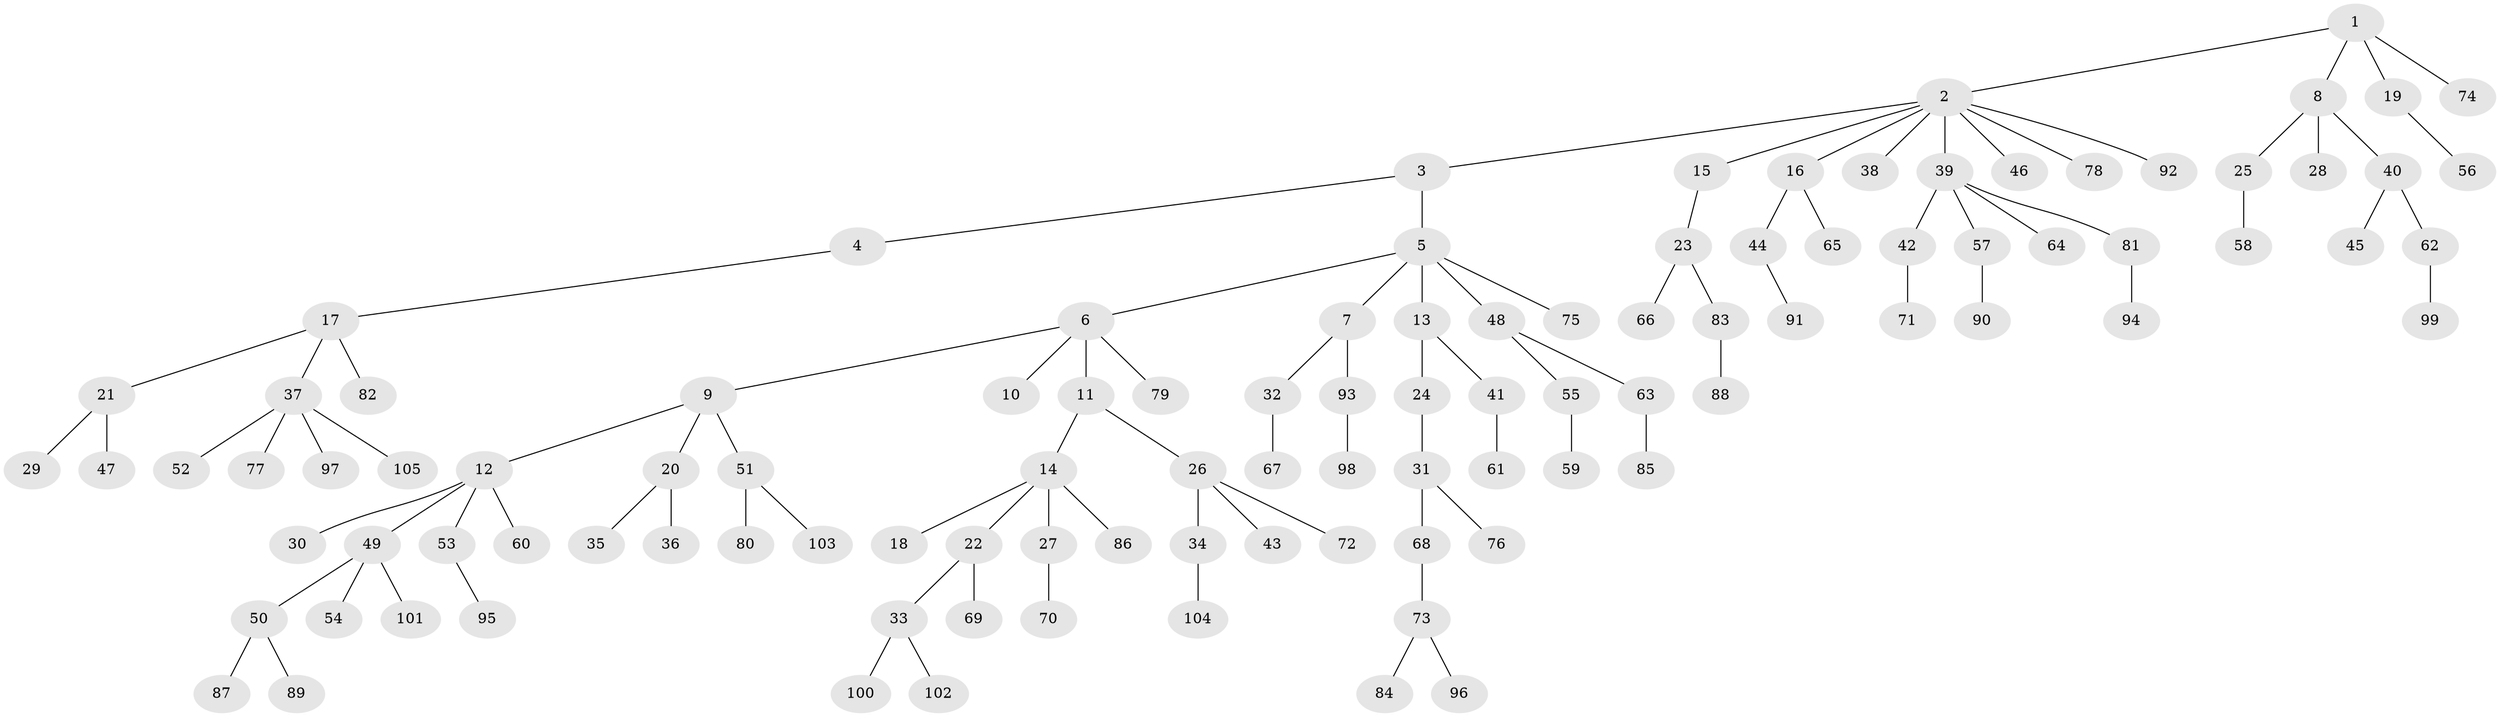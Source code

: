 // coarse degree distribution, {11: 0.013333333333333334, 3: 0.09333333333333334, 7: 0.02666666666666667, 6: 0.02666666666666667, 5: 0.013333333333333334, 1: 0.6266666666666667, 2: 0.14666666666666667, 4: 0.05333333333333334}
// Generated by graph-tools (version 1.1) at 2025/52/02/27/25 19:52:13]
// undirected, 105 vertices, 104 edges
graph export_dot {
graph [start="1"]
  node [color=gray90,style=filled];
  1;
  2;
  3;
  4;
  5;
  6;
  7;
  8;
  9;
  10;
  11;
  12;
  13;
  14;
  15;
  16;
  17;
  18;
  19;
  20;
  21;
  22;
  23;
  24;
  25;
  26;
  27;
  28;
  29;
  30;
  31;
  32;
  33;
  34;
  35;
  36;
  37;
  38;
  39;
  40;
  41;
  42;
  43;
  44;
  45;
  46;
  47;
  48;
  49;
  50;
  51;
  52;
  53;
  54;
  55;
  56;
  57;
  58;
  59;
  60;
  61;
  62;
  63;
  64;
  65;
  66;
  67;
  68;
  69;
  70;
  71;
  72;
  73;
  74;
  75;
  76;
  77;
  78;
  79;
  80;
  81;
  82;
  83;
  84;
  85;
  86;
  87;
  88;
  89;
  90;
  91;
  92;
  93;
  94;
  95;
  96;
  97;
  98;
  99;
  100;
  101;
  102;
  103;
  104;
  105;
  1 -- 2;
  1 -- 8;
  1 -- 19;
  1 -- 74;
  2 -- 3;
  2 -- 15;
  2 -- 16;
  2 -- 38;
  2 -- 39;
  2 -- 46;
  2 -- 78;
  2 -- 92;
  3 -- 4;
  3 -- 5;
  4 -- 17;
  5 -- 6;
  5 -- 7;
  5 -- 13;
  5 -- 48;
  5 -- 75;
  6 -- 9;
  6 -- 10;
  6 -- 11;
  6 -- 79;
  7 -- 32;
  7 -- 93;
  8 -- 25;
  8 -- 28;
  8 -- 40;
  9 -- 12;
  9 -- 20;
  9 -- 51;
  11 -- 14;
  11 -- 26;
  12 -- 30;
  12 -- 49;
  12 -- 53;
  12 -- 60;
  13 -- 24;
  13 -- 41;
  14 -- 18;
  14 -- 22;
  14 -- 27;
  14 -- 86;
  15 -- 23;
  16 -- 44;
  16 -- 65;
  17 -- 21;
  17 -- 37;
  17 -- 82;
  19 -- 56;
  20 -- 35;
  20 -- 36;
  21 -- 29;
  21 -- 47;
  22 -- 33;
  22 -- 69;
  23 -- 66;
  23 -- 83;
  24 -- 31;
  25 -- 58;
  26 -- 34;
  26 -- 43;
  26 -- 72;
  27 -- 70;
  31 -- 68;
  31 -- 76;
  32 -- 67;
  33 -- 100;
  33 -- 102;
  34 -- 104;
  37 -- 52;
  37 -- 77;
  37 -- 97;
  37 -- 105;
  39 -- 42;
  39 -- 57;
  39 -- 64;
  39 -- 81;
  40 -- 45;
  40 -- 62;
  41 -- 61;
  42 -- 71;
  44 -- 91;
  48 -- 55;
  48 -- 63;
  49 -- 50;
  49 -- 54;
  49 -- 101;
  50 -- 87;
  50 -- 89;
  51 -- 80;
  51 -- 103;
  53 -- 95;
  55 -- 59;
  57 -- 90;
  62 -- 99;
  63 -- 85;
  68 -- 73;
  73 -- 84;
  73 -- 96;
  81 -- 94;
  83 -- 88;
  93 -- 98;
}
